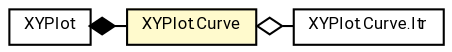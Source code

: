 #!/usr/local/bin/dot
#
# Class diagram 
# Generated by UMLGraph version R5_7_2-60-g0e99a6 (http://www.spinellis.gr/umlgraph/)
#

digraph G {
	graph [fontnames="svg"]
	edge [fontname="Roboto",fontsize=7,labelfontname="Roboto",labelfontsize=7,color="black"];
	node [fontname="Roboto",fontcolor="black",fontsize=8,shape=plaintext,margin=0,width=0,height=0];
	nodesep=0.15;
	ranksep=0.25;
	rankdir=LR;
	// de.lmu.ifi.dbs.elki.math.geometry.XYPlot
	c11009443 [label=<<table title="de.lmu.ifi.dbs.elki.math.geometry.XYPlot" border="0" cellborder="1" cellspacing="0" cellpadding="2" href="XYPlot.html" target="_parent">
		<tr><td><table border="0" cellspacing="0" cellpadding="1">
		<tr><td align="center" balign="center"> <font face="Roboto">XYPlot</font> </td></tr>
		</table></td></tr>
		</table>>, URL="XYPlot.html"];
	// de.lmu.ifi.dbs.elki.math.geometry.XYPlot.Curve
	c11009444 [label=<<table title="de.lmu.ifi.dbs.elki.math.geometry.XYPlot.Curve" border="0" cellborder="1" cellspacing="0" cellpadding="2" bgcolor="lemonChiffon" href="XYPlot.Curve.html" target="_parent">
		<tr><td><table border="0" cellspacing="0" cellpadding="1">
		<tr><td align="center" balign="center"> <font face="Roboto">XYPlot.Curve</font> </td></tr>
		</table></td></tr>
		</table>>, URL="XYPlot.Curve.html"];
	// de.lmu.ifi.dbs.elki.math.geometry.XYPlot.Curve.Itr
	c11009445 [label=<<table title="de.lmu.ifi.dbs.elki.math.geometry.XYPlot.Curve.Itr" border="0" cellborder="1" cellspacing="0" cellpadding="2" href="XYPlot.Curve.Itr.html" target="_parent">
		<tr><td><table border="0" cellspacing="0" cellpadding="1">
		<tr><td align="center" balign="center"> <font face="Roboto">XYPlot.Curve.Itr</font> </td></tr>
		</table></td></tr>
		</table>>, URL="XYPlot.Curve.Itr.html"];
	// de.lmu.ifi.dbs.elki.math.geometry.XYPlot composed de.lmu.ifi.dbs.elki.math.geometry.XYPlot.Curve
	c11009443 -> c11009444 [arrowhead=none,arrowtail=diamond,dir=back,weight=6];
	// de.lmu.ifi.dbs.elki.math.geometry.XYPlot.Curve has de.lmu.ifi.dbs.elki.math.geometry.XYPlot.Curve.Itr
	c11009444 -> c11009445 [arrowhead=none,arrowtail=ediamond,dir=back,weight=4];
}

